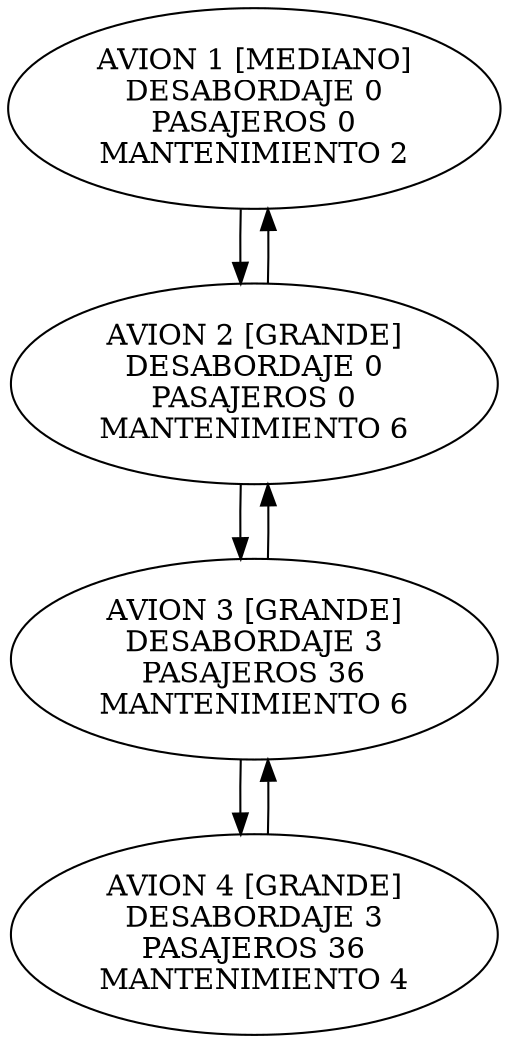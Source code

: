 digraph listadoble{
nodo1182370801[label="AVION 1 [MEDIANO]
DESABORDAJE 0
PASAJEROS 0
MANTENIMIENTO 2"];
nodo1182370801->nodo858292163;
nodo858292163->nodo1182370801;
nodo858292163[label="AVION 2 [GRANDE]
DESABORDAJE 0
PASAJEROS 0
MANTENIMIENTO 6"];
nodo858292163->nodo1493613645;
nodo1493613645->nodo858292163;
nodo1493613645[label="AVION 3 [GRANDE]
DESABORDAJE 3
PASAJEROS 36
MANTENIMIENTO 6"];
nodo1493613645->nodo464910265;
nodo464910265->nodo1493613645;
nodo464910265[label="AVION 4 [GRANDE]
DESABORDAJE 3
PASAJEROS 36
MANTENIMIENTO 4"];

}
